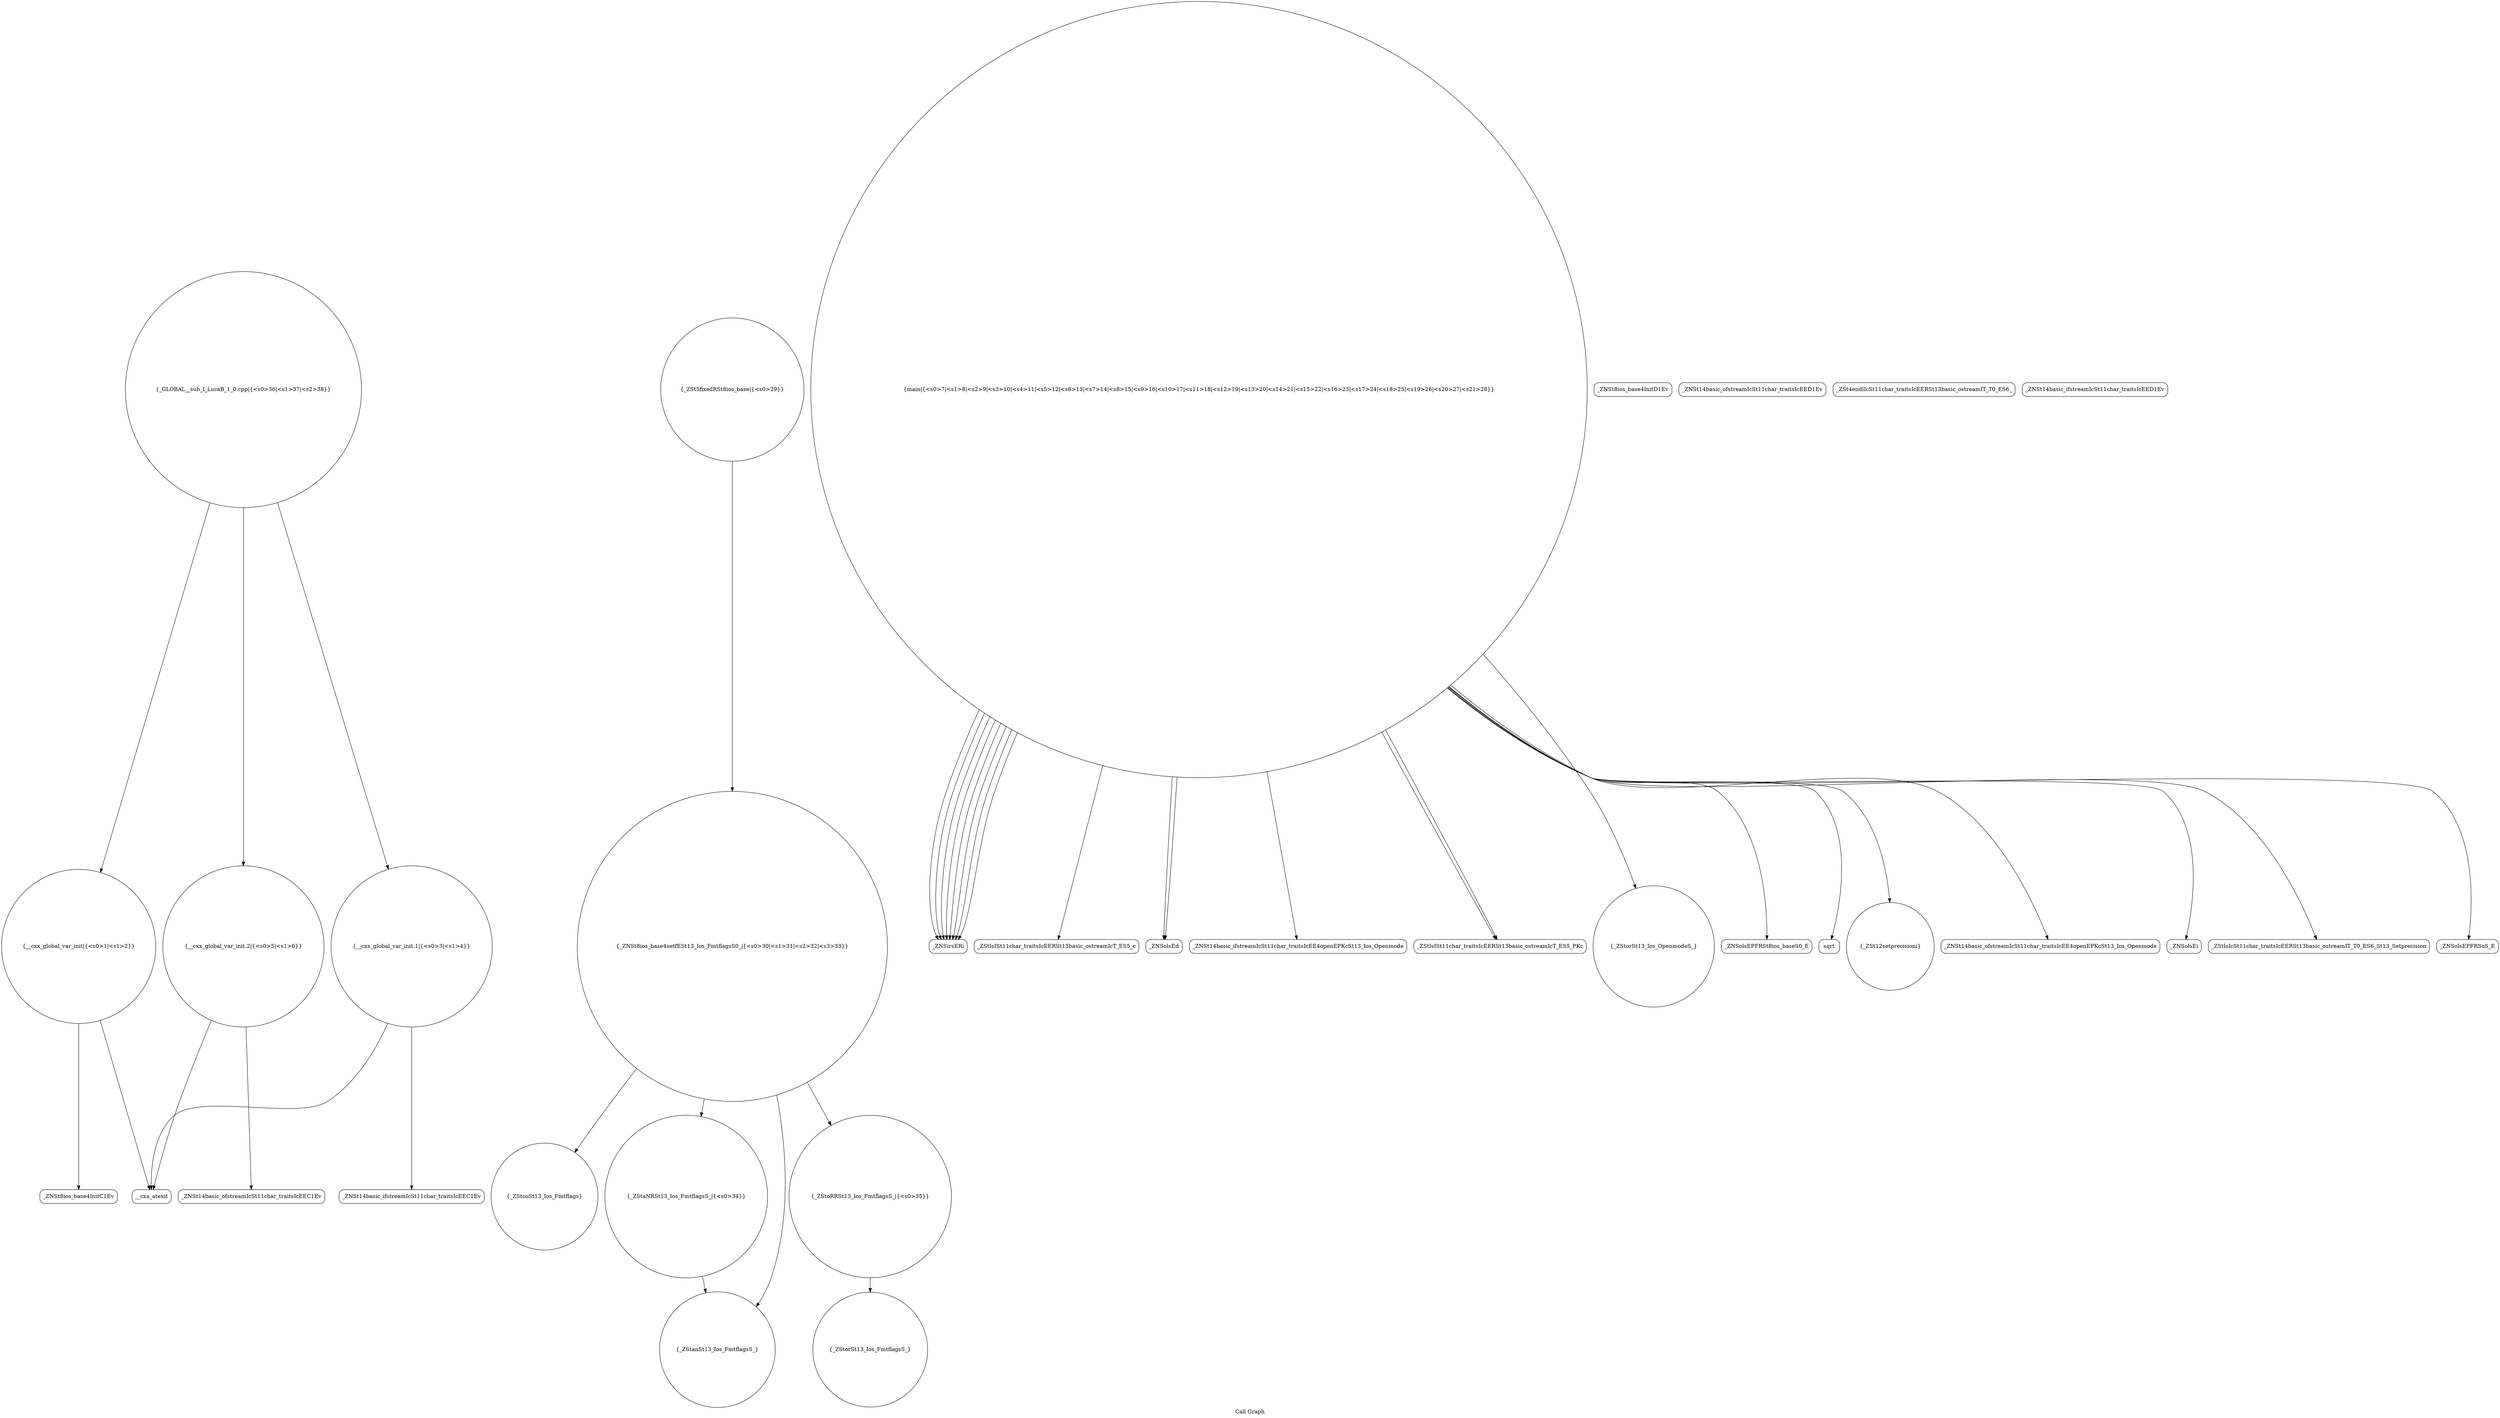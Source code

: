 digraph "Call Graph" {
	label="Call Graph";

	Node0x55c4cfc0eb30 [shape=record,shape=circle,label="{__cxx_global_var_init|{<s0>1|<s1>2}}"];
	Node0x55c4cfc0eb30:s0 -> Node0x55c4cfc0efc0[color=black];
	Node0x55c4cfc0eb30:s1 -> Node0x55c4cfc0f0c0[color=black];
	Node0x55c4cfc0fc40 [shape=record,shape=circle,label="{_ZNSt8ios_base4setfESt13_Ios_FmtflagsS0_|{<s0>30|<s1>31|<s2>32|<s3>33}}"];
	Node0x55c4cfc0fc40:s0 -> Node0x55c4cfc0fd40[color=black];
	Node0x55c4cfc0fc40:s1 -> Node0x55c4cfc0fcc0[color=black];
	Node0x55c4cfc0fc40:s2 -> Node0x55c4cfc0fe40[color=black];
	Node0x55c4cfc0fc40:s3 -> Node0x55c4cfc0fdc0[color=black];
	Node0x55c4cfc0f2c0 [shape=record,shape=circle,label="{__cxx_global_var_init.2|{<s0>5|<s1>6}}"];
	Node0x55c4cfc0f2c0:s0 -> Node0x55c4cfc0f340[color=black];
	Node0x55c4cfc0f2c0:s1 -> Node0x55c4cfc0f0c0[color=black];
	Node0x55c4cfc0f640 [shape=record,shape=Mrecord,label="{_ZNSirsERi}"];
	Node0x55c4cfc0f9c0 [shape=record,shape=circle,label="{_ZSt5fixedRSt8ios_base|{<s0>29}}"];
	Node0x55c4cfc0f9c0:s0 -> Node0x55c4cfc0fc40[color=black];
	Node0x55c4cfc0f040 [shape=record,shape=Mrecord,label="{_ZNSt8ios_base4InitD1Ev}"];
	Node0x55c4cfc0fd40 [shape=record,shape=circle,label="{_ZStcoSt13_Ios_Fmtflags}"];
	Node0x55c4cfc0f3c0 [shape=record,shape=Mrecord,label="{_ZNSt14basic_ofstreamIcSt11char_traitsIcEED1Ev}"];
	Node0x55c4cfc0f740 [shape=record,shape=Mrecord,label="{_ZStlsISt11char_traitsIcEERSt13basic_ostreamIcT_ES5_c}"];
	Node0x55c4cfc0fac0 [shape=record,shape=Mrecord,label="{_ZNSolsEd}"];
	Node0x55c4cfc0f140 [shape=record,shape=circle,label="{__cxx_global_var_init.1|{<s0>3|<s1>4}}"];
	Node0x55c4cfc0f140:s0 -> Node0x55c4cfc0f1c0[color=black];
	Node0x55c4cfc0f140:s1 -> Node0x55c4cfc0f0c0[color=black];
	Node0x55c4cfc0fe40 [shape=record,shape=circle,label="{_ZStanSt13_Ios_FmtflagsS_}"];
	Node0x55c4cfc0f4c0 [shape=record,shape=Mrecord,label="{_ZNSt14basic_ifstreamIcSt11char_traitsIcEE4openEPKcSt13_Ios_Openmode}"];
	Node0x55c4cfc0f840 [shape=record,shape=Mrecord,label="{_ZStlsISt11char_traitsIcEERSt13basic_ostreamIcT_ES5_PKc}"];
	Node0x55c4cfc0fbc0 [shape=record,shape=Mrecord,label="{_ZSt4endlIcSt11char_traitsIcEERSt13basic_ostreamIT_T0_ES6_}"];
	Node0x55c4cfc0f240 [shape=record,shape=Mrecord,label="{_ZNSt14basic_ifstreamIcSt11char_traitsIcEED1Ev}"];
	Node0x55c4cfc0ff40 [shape=record,shape=circle,label="{_GLOBAL__sub_I_LucaB_1_0.cpp|{<s0>36|<s1>37|<s2>38}}"];
	Node0x55c4cfc0ff40:s0 -> Node0x55c4cfc0eb30[color=black];
	Node0x55c4cfc0ff40:s1 -> Node0x55c4cfc0f140[color=black];
	Node0x55c4cfc0ff40:s2 -> Node0x55c4cfc0f2c0[color=black];
	Node0x55c4cfc0f5c0 [shape=record,shape=circle,label="{_ZStorSt13_Ios_OpenmodeS_}"];
	Node0x55c4cfc0f940 [shape=record,shape=Mrecord,label="{_ZNSolsEPFRSt8ios_baseS0_E}"];
	Node0x55c4cfc0efc0 [shape=record,shape=Mrecord,label="{_ZNSt8ios_base4InitC1Ev}"];
	Node0x55c4cfc0fcc0 [shape=record,shape=circle,label="{_ZStaNRSt13_Ios_FmtflagsS_|{<s0>34}}"];
	Node0x55c4cfc0fcc0:s0 -> Node0x55c4cfc0fe40[color=black];
	Node0x55c4cfc0f340 [shape=record,shape=Mrecord,label="{_ZNSt14basic_ofstreamIcSt11char_traitsIcEEC1Ev}"];
	Node0x55c4cfc0f6c0 [shape=record,shape=Mrecord,label="{sqrt}"];
	Node0x55c4cfc0fa40 [shape=record,shape=circle,label="{_ZSt12setprecisioni}"];
	Node0x55c4cfc0f0c0 [shape=record,shape=Mrecord,label="{__cxa_atexit}"];
	Node0x55c4cfc0fdc0 [shape=record,shape=circle,label="{_ZStoRRSt13_Ios_FmtflagsS_|{<s0>35}}"];
	Node0x55c4cfc0fdc0:s0 -> Node0x55c4cfc0fec0[color=black];
	Node0x55c4cfc0f440 [shape=record,shape=circle,label="{main|{<s0>7|<s1>8|<s2>9|<s3>10|<s4>11|<s5>12|<s6>13|<s7>14|<s8>15|<s9>16|<s10>17|<s11>18|<s12>19|<s13>20|<s14>21|<s15>22|<s16>23|<s17>24|<s18>25|<s19>26|<s20>27|<s21>28}}"];
	Node0x55c4cfc0f440:s0 -> Node0x55c4cfc0f4c0[color=black];
	Node0x55c4cfc0f440:s1 -> Node0x55c4cfc0f5c0[color=black];
	Node0x55c4cfc0f440:s2 -> Node0x55c4cfc0f540[color=black];
	Node0x55c4cfc0f440:s3 -> Node0x55c4cfc0f640[color=black];
	Node0x55c4cfc0f440:s4 -> Node0x55c4cfc0f640[color=black];
	Node0x55c4cfc0f440:s5 -> Node0x55c4cfc0f640[color=black];
	Node0x55c4cfc0f440:s6 -> Node0x55c4cfc0f640[color=black];
	Node0x55c4cfc0f440:s7 -> Node0x55c4cfc0f640[color=black];
	Node0x55c4cfc0f440:s8 -> Node0x55c4cfc0f640[color=black];
	Node0x55c4cfc0f440:s9 -> Node0x55c4cfc0f640[color=black];
	Node0x55c4cfc0f440:s10 -> Node0x55c4cfc0f640[color=black];
	Node0x55c4cfc0f440:s11 -> Node0x55c4cfc0f6c0[color=black];
	Node0x55c4cfc0f440:s12 -> Node0x55c4cfc0f840[color=black];
	Node0x55c4cfc0f440:s13 -> Node0x55c4cfc0f8c0[color=black];
	Node0x55c4cfc0f440:s14 -> Node0x55c4cfc0f840[color=black];
	Node0x55c4cfc0f440:s15 -> Node0x55c4cfc0f940[color=black];
	Node0x55c4cfc0f440:s16 -> Node0x55c4cfc0fa40[color=black];
	Node0x55c4cfc0f440:s17 -> Node0x55c4cfc0f7c0[color=black];
	Node0x55c4cfc0f440:s18 -> Node0x55c4cfc0fac0[color=black];
	Node0x55c4cfc0f440:s19 -> Node0x55c4cfc0f740[color=black];
	Node0x55c4cfc0f440:s20 -> Node0x55c4cfc0fac0[color=black];
	Node0x55c4cfc0f440:s21 -> Node0x55c4cfc0fb40[color=black];
	Node0x55c4cfc0f7c0 [shape=record,shape=Mrecord,label="{_ZStlsIcSt11char_traitsIcEERSt13basic_ostreamIT_T0_ES6_St13_Setprecision}"];
	Node0x55c4cfc0fb40 [shape=record,shape=Mrecord,label="{_ZNSolsEPFRSoS_E}"];
	Node0x55c4cfc0f1c0 [shape=record,shape=Mrecord,label="{_ZNSt14basic_ifstreamIcSt11char_traitsIcEEC1Ev}"];
	Node0x55c4cfc0fec0 [shape=record,shape=circle,label="{_ZStorSt13_Ios_FmtflagsS_}"];
	Node0x55c4cfc0f540 [shape=record,shape=Mrecord,label="{_ZNSt14basic_ofstreamIcSt11char_traitsIcEE4openEPKcSt13_Ios_Openmode}"];
	Node0x55c4cfc0f8c0 [shape=record,shape=Mrecord,label="{_ZNSolsEi}"];
}
